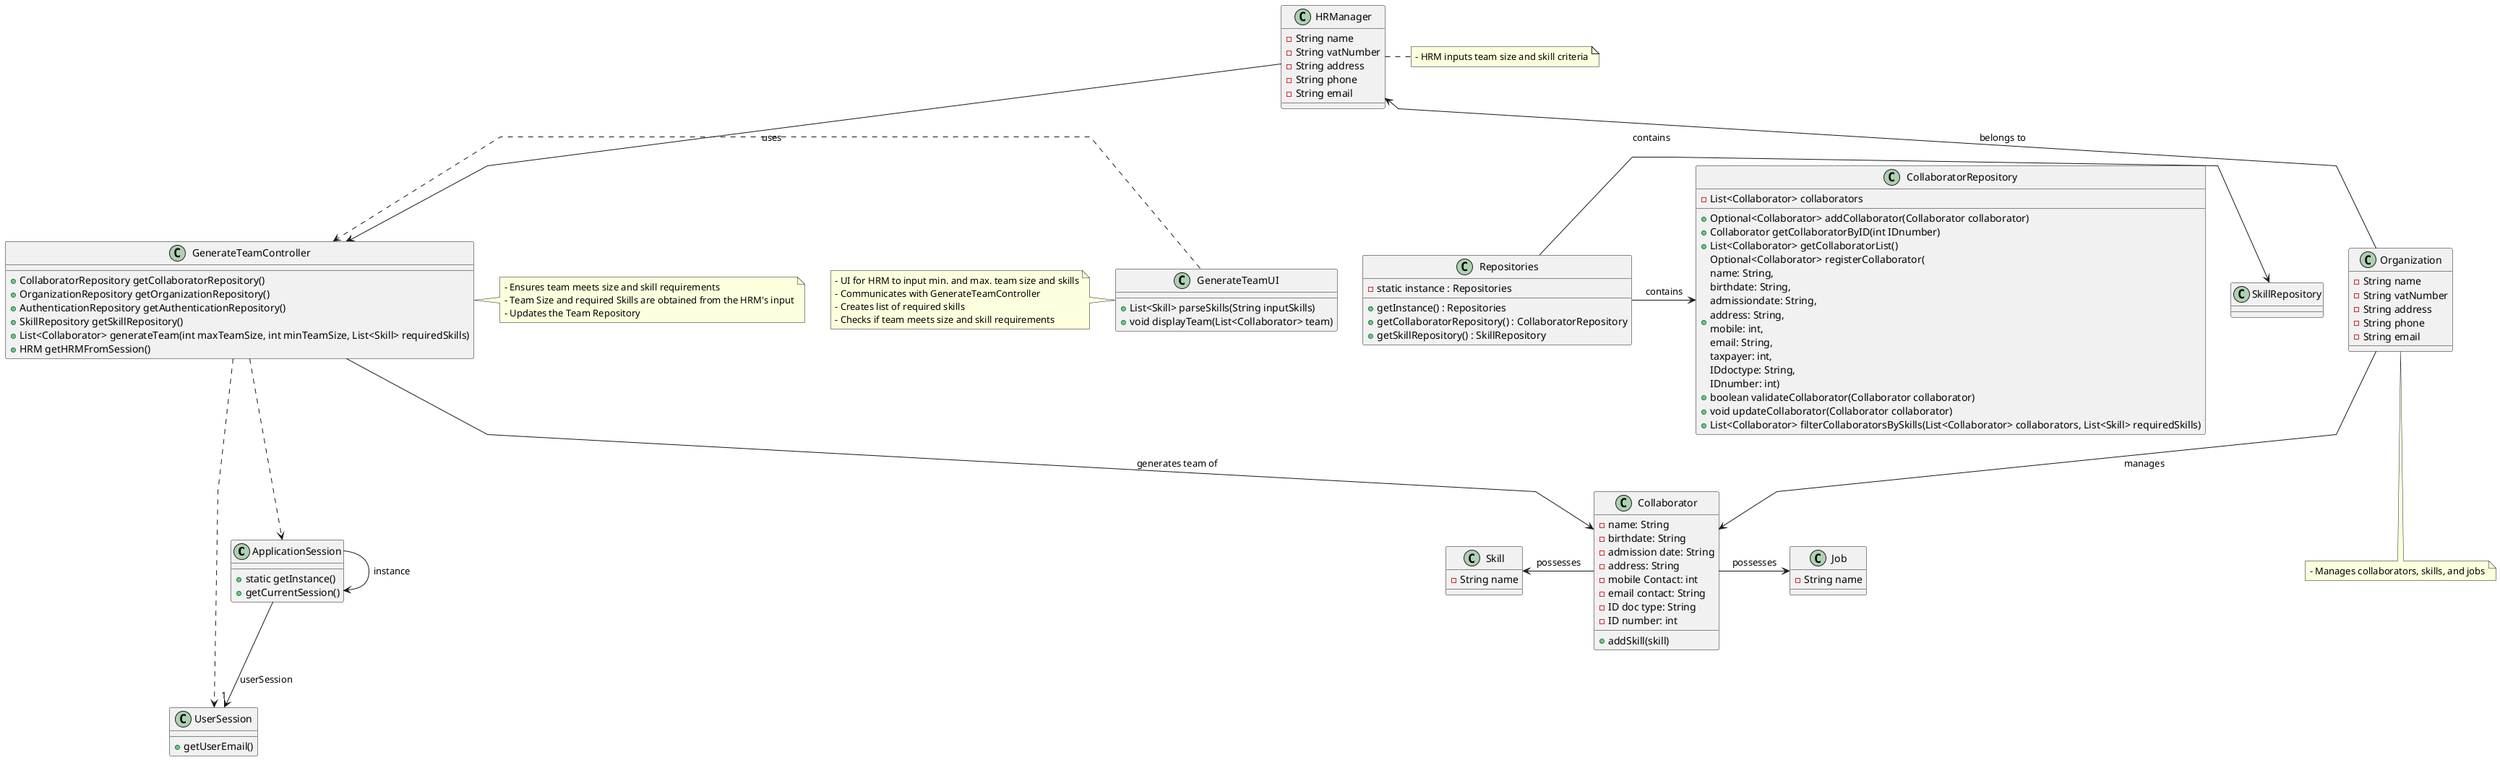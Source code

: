 @startuml
'skinparam monochrome true
skinparam packageStyle rectangle
skinparam shadowing false
skinparam linetype polyline
'skinparam classAttributeIconSize 0

class ApplicationSession
{
    + static getInstance()
    + getCurrentSession()
}

class UserSession
{
    + getUserEmail()
}

class HRManager {
  - String name
  - String vatNumber
  - String address
  - String phone
  - String email
}

class Skill {
  - String name
}

class Job {
  - String name
}

class Collaborator {
    - name: String
    - birthdate: String
    - admission date: String
    - address: String
    - mobile Contact: int
    - email contact: String
    - ID doc type: String
    - ID number: int
    + addSkill(skill)
}

class GenerateTeamController {
  + CollaboratorRepository getCollaboratorRepository()
  + OrganizationRepository getOrganizationRepository()
  + AuthenticationRepository getAuthenticationRepository()
  + SkillRepository getSkillRepository()
  + List<Collaborator> generateTeam(int maxTeamSize, int minTeamSize, List<Skill> requiredSkills)
  + HRM getHRMFromSession()
}

class Repositories {
  - static instance : Repositories
  + getInstance() : Repositories
  + getCollaboratorRepository() : CollaboratorRepository
  + getSkillRepository() : SkillRepository
}

 class CollaboratorRepository {
   - List<Collaborator> collaborators
   + Optional<Collaborator> addCollaborator(Collaborator collaborator)
   + Collaborator getCollaboratorByID(int IDnumber)
   + List<Collaborator> getCollaboratorList()
   + Optional<Collaborator> registerCollaborator( \nname: String, \nbirthdate: String, \nadmissiondate: String, \naddress: String, \nmobile: int, \nemail: String, \ntaxpayer: int, \nIDdoctype: String, \nIDnumber: int)
   + boolean validateCollaborator(Collaborator collaborator)
   + void updateCollaborator(Collaborator collaborator)
   + List<Collaborator> filterCollaboratorsBySkills(List<Collaborator> collaborators, List<Skill> requiredSkills)
 }

 class Organization {
   - String name
   - String vatNumber
   - String address
   - String phone
   - String email
 }


class GenerateTeamUI {
   + List<Skill> parseSkills(String inputSkills)
   + void displayTeam(List<Collaborator> team)
}



note right of HRManager
  - HRM inputs team size and skill criteria
end note

note left of GenerateTeamController
  - Ensures team meets size and skill requirements
  - Team Size and required Skills are obtained from the HRM's input
  - Updates the Team Repository
end note

note left of GenerateTeamUI
  - UI for HRM to input min. and max. team size and skills
  - Communicates with GenerateTeamController
  - Creates list of required skills
  - Checks if team meets size and skill requirements
end note

note bottom of Organization
  - Manages collaborators, skills, and jobs
end note

HRManager -down-> GenerateTeamController : uses
GenerateTeamController -down-> Collaborator : generates team of
Collaborator -left-> Skill : possesses
Collaborator -right-> Job : possesses
Organization -right-> Collaborator : manages
Organization -up-> HRManager : belongs to
Repositories -right-> CollaboratorRepository : contains
Repositories -right-> SkillRepository : contains
GenerateTeamController -right-> Repositories : accesses
ApplicationSession -> ApplicationSession : instance
ApplicationSession --> "1" UserSession : userSession
GenerateTeamController ..> ApplicationSession
GenerateTeamController ..> UserSession
GenerateTeamUI .> GenerateTeamController

@enduml